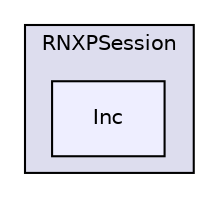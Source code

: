 digraph "Inc" {
  compound=true
  node [ fontsize="10", fontname="Helvetica"];
  edge [ labelfontsize="10", labelfontname="Helvetica"];
  subgraph clusterdir_a9d65548928f9648aa6094d5ef2da1b8 {
    graph [ bgcolor="#ddddee", pencolor="black", label="RNXPSession" fontname="Helvetica", fontsize="10", URL="dir_a9d65548928f9648aa6094d5ef2da1b8.html"]
  dir_c7a42f2cf731389c08a2a7d7012f40a8 [shape=box, label="Inc", style="filled", fillcolor="#eeeeff", pencolor="black", URL="dir_c7a42f2cf731389c08a2a7d7012f40a8.html"];
  }
}
